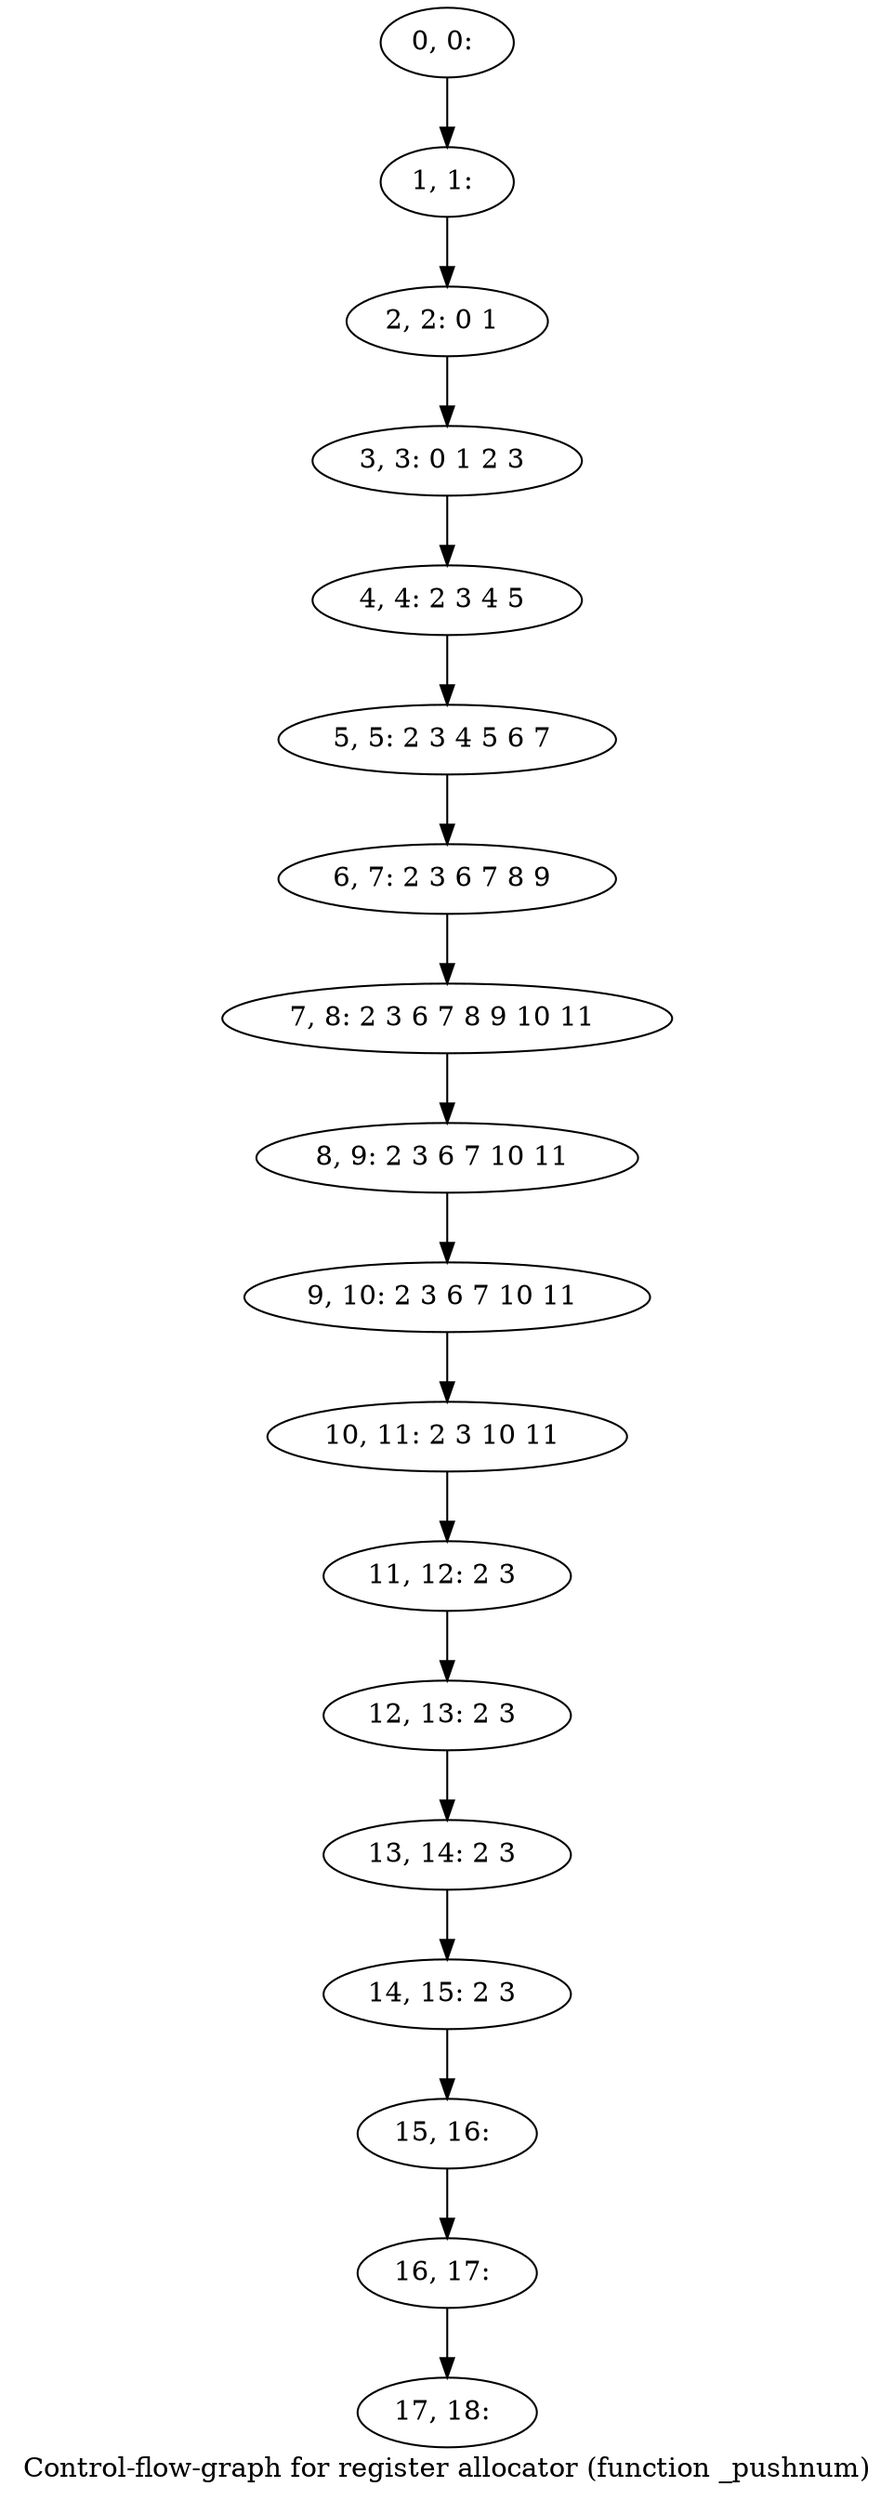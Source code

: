 digraph G {
graph [label="Control-flow-graph for register allocator (function _pushnum)"]
0[label="0, 0: "];
1[label="1, 1: "];
2[label="2, 2: 0 1 "];
3[label="3, 3: 0 1 2 3 "];
4[label="4, 4: 2 3 4 5 "];
5[label="5, 5: 2 3 4 5 6 7 "];
6[label="6, 7: 2 3 6 7 8 9 "];
7[label="7, 8: 2 3 6 7 8 9 10 11 "];
8[label="8, 9: 2 3 6 7 10 11 "];
9[label="9, 10: 2 3 6 7 10 11 "];
10[label="10, 11: 2 3 10 11 "];
11[label="11, 12: 2 3 "];
12[label="12, 13: 2 3 "];
13[label="13, 14: 2 3 "];
14[label="14, 15: 2 3 "];
15[label="15, 16: "];
16[label="16, 17: "];
17[label="17, 18: "];
0->1 ;
1->2 ;
2->3 ;
3->4 ;
4->5 ;
5->6 ;
6->7 ;
7->8 ;
8->9 ;
9->10 ;
10->11 ;
11->12 ;
12->13 ;
13->14 ;
14->15 ;
15->16 ;
16->17 ;
}
